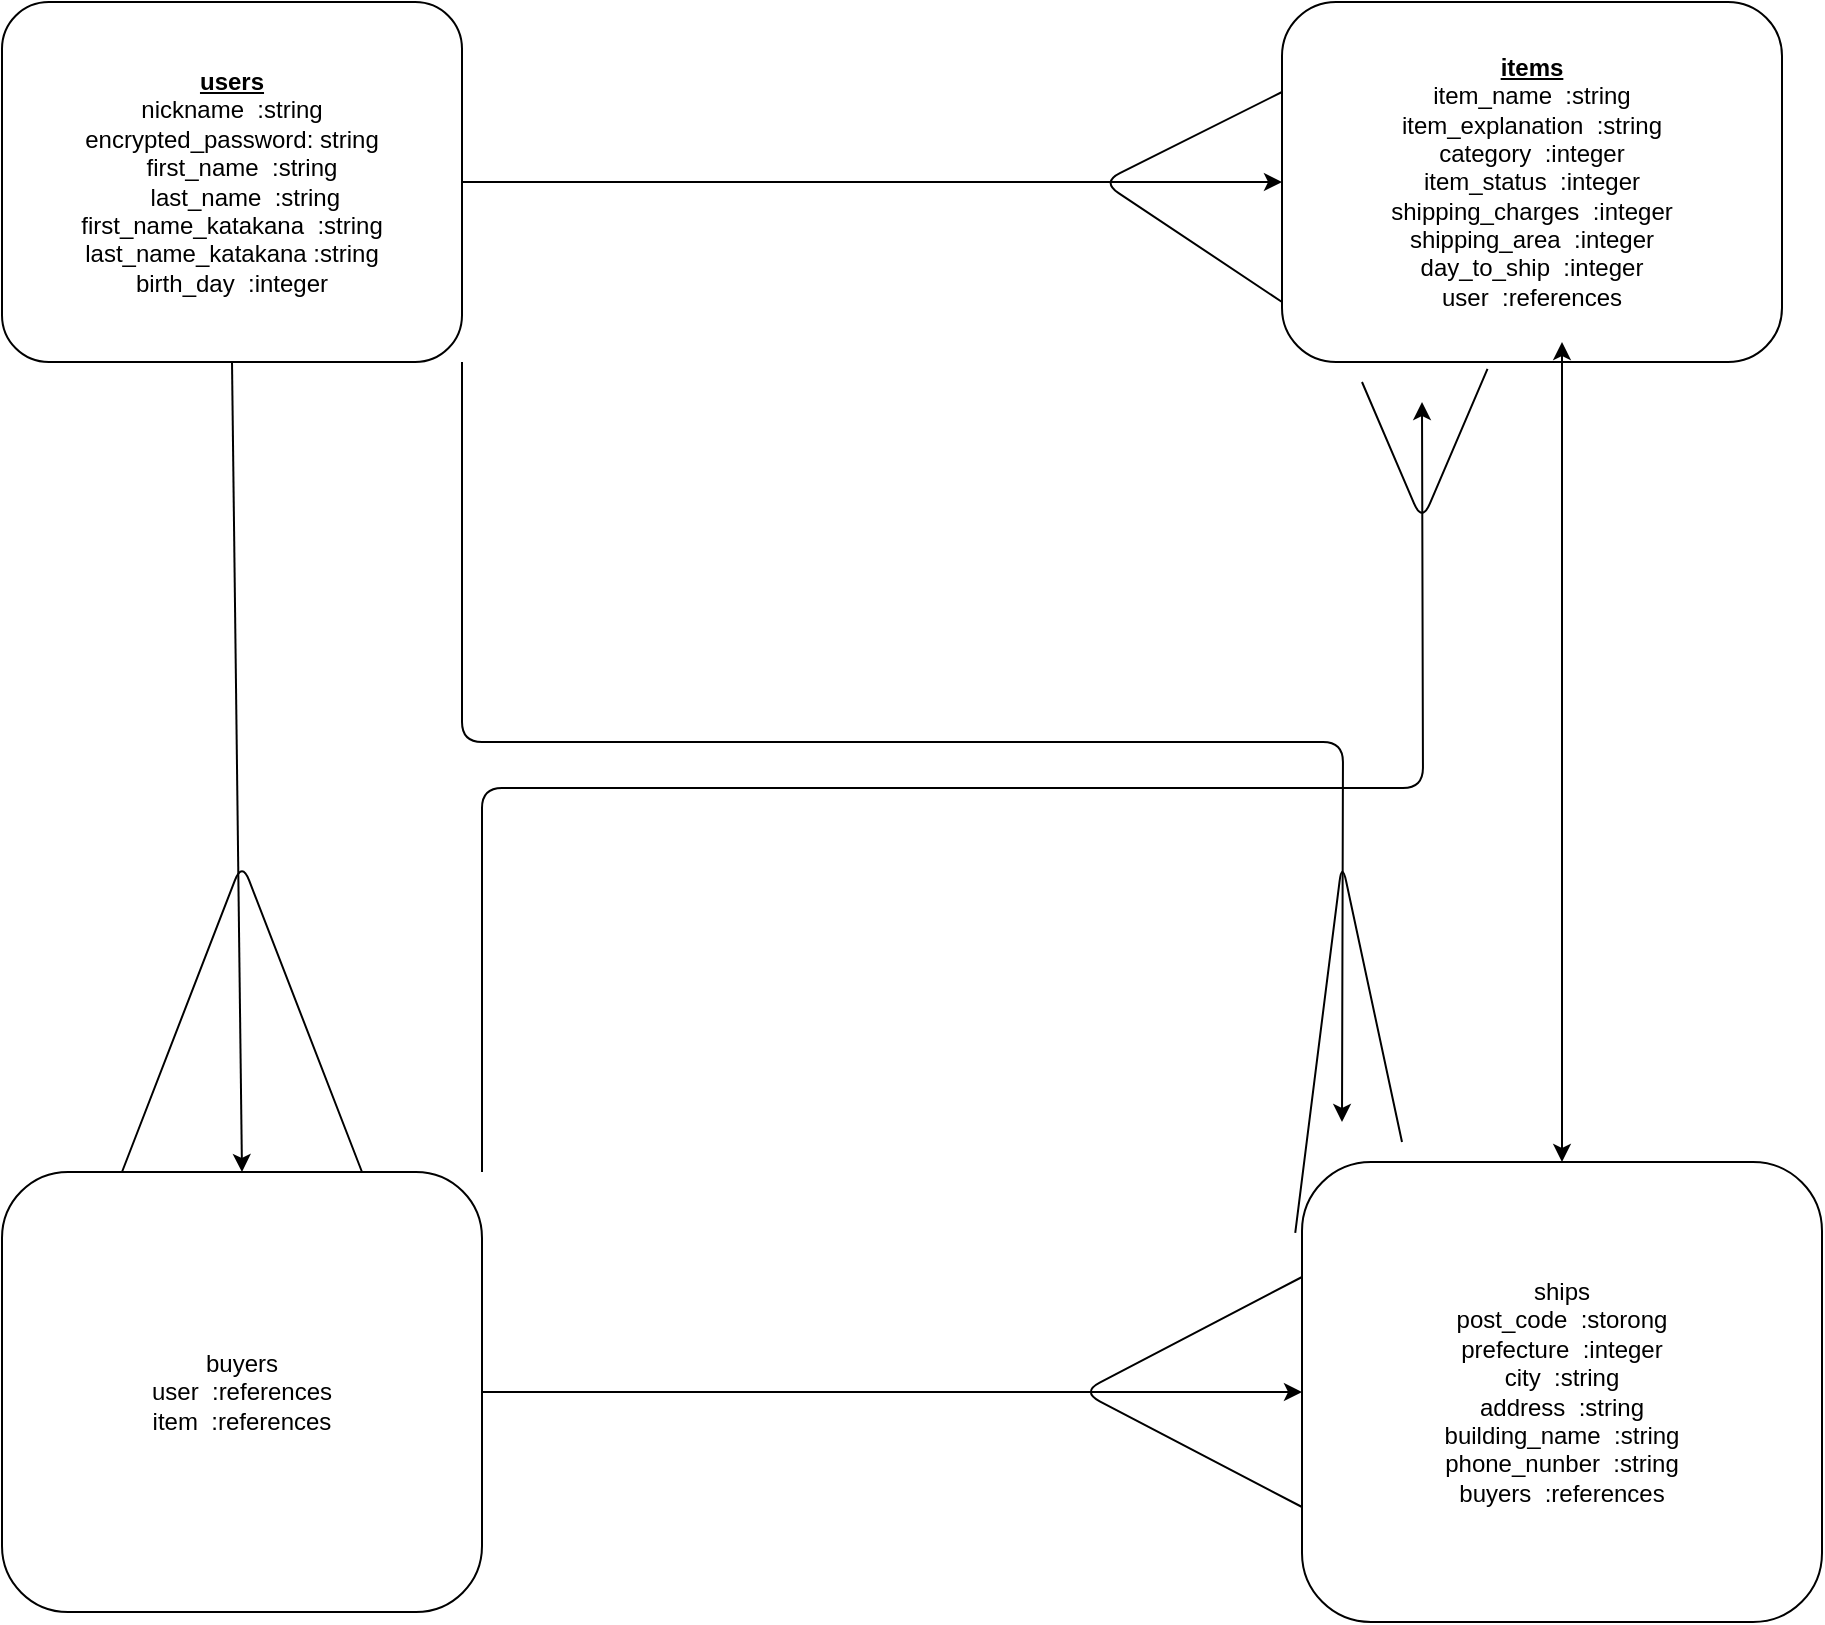 <mxfile>
    <diagram id="adFN53XCbr29ZlMzP4Or" name="ページ1">
        <mxGraphModel dx="1098" dy="1058" grid="1" gridSize="10" guides="1" tooltips="1" connect="1" arrows="1" fold="1" page="1" pageScale="1" pageWidth="827" pageHeight="1169" math="0" shadow="0">
            <root>
                <mxCell id="0"/>
                <mxCell id="1" parent="0"/>
                <mxCell id="33" style="edgeStyle=orthogonalEdgeStyle;rounded=1;orthogonalLoop=1;jettySize=auto;html=1;entryX=0;entryY=0.5;entryDx=0;entryDy=0;" edge="1" parent="1" source="13" target="14">
                    <mxGeometry relative="1" as="geometry"/>
                </mxCell>
                <mxCell id="45" style="edgeStyle=orthogonalEdgeStyle;rounded=1;orthogonalLoop=1;jettySize=auto;html=1;exitX=1;exitY=1;exitDx=0;exitDy=0;" edge="1" parent="1" source="13">
                    <mxGeometry relative="1" as="geometry">
                        <mxPoint x="720" y="610" as="targetPoint"/>
                    </mxGeometry>
                </mxCell>
                <mxCell id="13" value="&lt;u&gt;&lt;b&gt;users&lt;/b&gt;&lt;/u&gt;&lt;br&gt;nickname&amp;nbsp; :string&lt;br&gt;encrypted_password: string&lt;br&gt;&amp;nbsp; &amp;nbsp; first_name&amp;nbsp; :string&amp;nbsp;&lt;br&gt;&amp;nbsp; &amp;nbsp; last_name&amp;nbsp; :string&lt;br&gt;first_name_katakana&amp;nbsp; :string&lt;br&gt;last_name_katakana :string&lt;br&gt;birth_day&amp;nbsp; :integer" style="whiteSpace=wrap;html=1;rounded=1;arcSize=13;" vertex="1" parent="1">
                    <mxGeometry x="50" y="50" width="230" height="180" as="geometry"/>
                </mxCell>
                <mxCell id="14" value="&lt;b&gt;&lt;u&gt;items&lt;/u&gt;&lt;/b&gt;&lt;br&gt;item_name&amp;nbsp; :string&lt;br&gt;item_explanation&amp;nbsp; :string&lt;br&gt;category&amp;nbsp; :integer&lt;br&gt;item_status&amp;nbsp; :integer&lt;br&gt;shipping_charges&amp;nbsp; :integer&lt;br&gt;shipping_area&amp;nbsp; :integer&lt;br&gt;day_to_ship&amp;nbsp; :integer&lt;br&gt;user&amp;nbsp; :references" style="whiteSpace=wrap;html=1;rounded=1;" vertex="1" parent="1">
                    <mxGeometry x="690" y="50" width="250" height="180" as="geometry"/>
                </mxCell>
                <mxCell id="40" style="edgeStyle=orthogonalEdgeStyle;rounded=1;orthogonalLoop=1;jettySize=auto;html=1;entryX=0;entryY=0.5;entryDx=0;entryDy=0;" edge="1" parent="1" source="15" target="16">
                    <mxGeometry relative="1" as="geometry"/>
                </mxCell>
                <mxCell id="47" style="edgeStyle=orthogonalEdgeStyle;rounded=1;orthogonalLoop=1;jettySize=auto;html=1;exitX=1;exitY=0;exitDx=0;exitDy=0;" edge="1" parent="1" source="15">
                    <mxGeometry relative="1" as="geometry">
                        <mxPoint x="760" y="250" as="targetPoint"/>
                    </mxGeometry>
                </mxCell>
                <mxCell id="15" value="buyers&lt;br&gt;user&amp;nbsp; :references&lt;br&gt;item&amp;nbsp; :references" style="whiteSpace=wrap;html=1;rounded=1;" vertex="1" parent="1">
                    <mxGeometry x="50" y="635" width="240" height="220" as="geometry"/>
                </mxCell>
                <mxCell id="16" value="ships&lt;br&gt;post_code&amp;nbsp; :storong&lt;br&gt;prefecture&amp;nbsp; :integer&lt;br&gt;city&amp;nbsp; :string&lt;br&gt;address&amp;nbsp; :string&lt;br&gt;building_name&amp;nbsp; :string&lt;br&gt;phone_nunber&amp;nbsp; :string&lt;br&gt;buyers&amp;nbsp; :references" style="whiteSpace=wrap;html=1;rounded=1;" vertex="1" parent="1">
                    <mxGeometry x="700" y="630" width="260" height="230" as="geometry"/>
                </mxCell>
                <mxCell id="34" value="" style="endArrow=none;html=1;entryX=0;entryY=0.25;entryDx=0;entryDy=0;" edge="1" parent="1" target="14">
                    <mxGeometry width="50" height="50" relative="1" as="geometry">
                        <mxPoint x="690" y="200" as="sourcePoint"/>
                        <mxPoint x="590" y="300" as="targetPoint"/>
                        <Array as="points">
                            <mxPoint x="600" y="140"/>
                        </Array>
                    </mxGeometry>
                </mxCell>
                <mxCell id="39" value="" style="endArrow=classic;startArrow=classic;html=1;exitX=0.5;exitY=0;exitDx=0;exitDy=0;" edge="1" parent="1" source="16">
                    <mxGeometry width="50" height="50" relative="1" as="geometry">
                        <mxPoint x="840" y="620" as="sourcePoint"/>
                        <mxPoint x="830" y="220" as="targetPoint"/>
                    </mxGeometry>
                </mxCell>
                <mxCell id="41" value="" style="endArrow=none;html=1;exitX=0;exitY=0.75;exitDx=0;exitDy=0;entryX=0;entryY=0.25;entryDx=0;entryDy=0;" edge="1" parent="1" source="16" target="16">
                    <mxGeometry width="50" height="50" relative="1" as="geometry">
                        <mxPoint x="540" y="350" as="sourcePoint"/>
                        <mxPoint x="590" y="300" as="targetPoint"/>
                        <Array as="points">
                            <mxPoint x="590" y="745"/>
                        </Array>
                    </mxGeometry>
                </mxCell>
                <mxCell id="43" value="" style="endArrow=classic;html=1;entryX=0.5;entryY=0;entryDx=0;entryDy=0;exitX=0.5;exitY=1;exitDx=0;exitDy=0;" edge="1" parent="1" source="13" target="15">
                    <mxGeometry width="50" height="50" relative="1" as="geometry">
                        <mxPoint x="540" y="350" as="sourcePoint"/>
                        <mxPoint x="590" y="300" as="targetPoint"/>
                        <Array as="points"/>
                    </mxGeometry>
                </mxCell>
                <mxCell id="44" value="" style="endArrow=none;html=1;exitX=0.25;exitY=0;exitDx=0;exitDy=0;entryX=0.75;entryY=0;entryDx=0;entryDy=0;" edge="1" parent="1" source="15" target="15">
                    <mxGeometry width="50" height="50" relative="1" as="geometry">
                        <mxPoint x="540" y="350" as="sourcePoint"/>
                        <mxPoint x="590" y="300" as="targetPoint"/>
                        <Array as="points">
                            <mxPoint x="170" y="480"/>
                        </Array>
                    </mxGeometry>
                </mxCell>
                <mxCell id="46" value="" style="endArrow=none;html=1;exitX=-0.013;exitY=0.154;exitDx=0;exitDy=0;exitPerimeter=0;" edge="1" parent="1" source="16">
                    <mxGeometry width="50" height="50" relative="1" as="geometry">
                        <mxPoint x="540" y="350" as="sourcePoint"/>
                        <mxPoint x="750" y="620" as="targetPoint"/>
                        <Array as="points">
                            <mxPoint x="720" y="480"/>
                        </Array>
                    </mxGeometry>
                </mxCell>
                <mxCell id="48" value="" style="endArrow=none;html=1;exitX=0.411;exitY=1.019;exitDx=0;exitDy=0;exitPerimeter=0;" edge="1" parent="1" source="14">
                    <mxGeometry width="50" height="50" relative="1" as="geometry">
                        <mxPoint x="540" y="350" as="sourcePoint"/>
                        <mxPoint x="730" y="240" as="targetPoint"/>
                        <Array as="points">
                            <mxPoint x="760" y="310"/>
                        </Array>
                    </mxGeometry>
                </mxCell>
            </root>
        </mxGraphModel>
    </diagram>
</mxfile>
